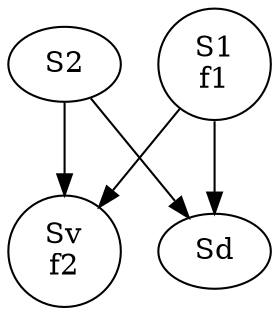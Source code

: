digraph Fourmiliere {
  S2 [label="S2"];
  S2 -> Sv;
  S2 -> Sd;
  S1 [label="S1\nf1"];
  S1 -> Sv;
  S1 -> Sd;
  Sd [label="Sd"];
  Sv [label="Sv\nf2"];
}
